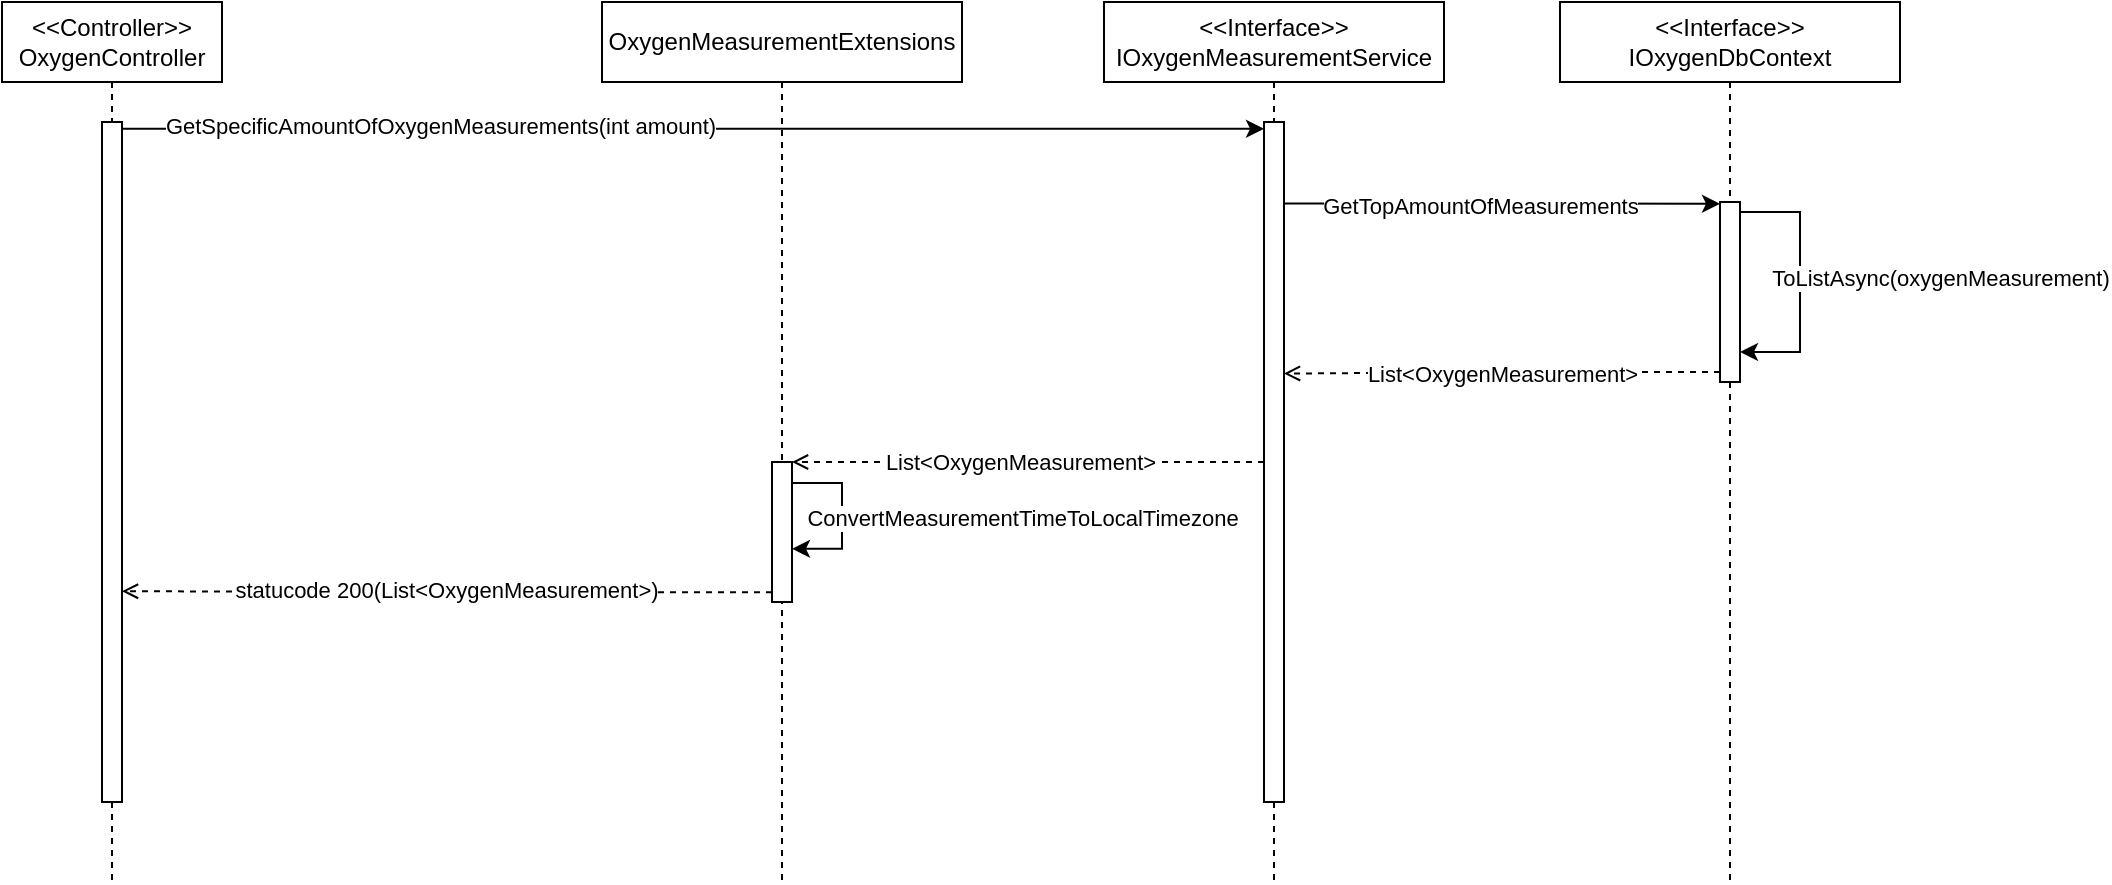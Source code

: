 <mxfile version="22.0.3" type="device">
  <diagram name="Page-1" id="2YBvvXClWsGukQMizWep">
    <mxGraphModel dx="1434" dy="836" grid="1" gridSize="10" guides="1" tooltips="1" connect="1" arrows="1" fold="1" page="1" pageScale="1" pageWidth="1100" pageHeight="850" math="0" shadow="0">
      <root>
        <mxCell id="0" />
        <mxCell id="1" parent="0" />
        <mxCell id="DqL5yy6cYdw88F6lOuRp-1" value="&amp;lt;&amp;lt;Controller&amp;gt;&amp;gt;&lt;br&gt;OxygenController" style="shape=umlLifeline;perimeter=lifelinePerimeter;whiteSpace=wrap;html=1;container=0;dropTarget=0;collapsible=0;recursiveResize=0;outlineConnect=0;portConstraint=eastwest;newEdgeStyle={&quot;edgeStyle&quot;:&quot;elbowEdgeStyle&quot;,&quot;elbow&quot;:&quot;vertical&quot;,&quot;curved&quot;:0,&quot;rounded&quot;:0};" vertex="1" parent="1">
          <mxGeometry x="20" y="200" width="110" height="440" as="geometry" />
        </mxCell>
        <mxCell id="DqL5yy6cYdw88F6lOuRp-2" value="" style="html=1;perimeter=orthogonalPerimeter;outlineConnect=0;targetShapes=umlLifeline;portConstraint=eastwest;newEdgeStyle={&quot;curved&quot;:0,&quot;rounded&quot;:0};points=[[0,0,0,0,0],[0,0.14,0,0,0],[0,0.25,0,0,0],[0,0.29,0,0,0],[0,0.43,0,0,0],[0,0.5,0,0,0],[0,0.57,0,0,0],[0,0.71,0,0,0],[0,0.75,0,0,0],[0,0.86,0,0,0],[0,1,0,0,0],[0.25,0,0,0,0],[0.25,1,0,0,0],[0.5,0,0,0,0],[0.5,1,0,0,0],[0.75,0,0,0,0],[0.75,1,0,0,0],[1,0,0,0,0],[1,0.01,0,0,0],[1,0.02,0,0,0],[1,0.03,0,0,0],[1,0.04,0,0,0],[1,0.05,0,0,0],[1,0.06,0,0,0],[1,0.07,0,0,0],[1,0.08,0,0,0],[1,0.09,0,0,0],[1,0.1,0,0,0],[1,0.11,0,0,0],[1,0.12,0,0,0],[1,0.13,0,0,0],[1,0.14,0,0,0],[1,0.15,0,0,0],[1,0.16,0,0,0],[1,0.17,0,0,0],[1,0.18,0,0,0],[1,0.19,0,0,0],[1,0.2,0,0,0],[1,0.21,0,0,0],[1,0.22,0,0,0],[1,0.23,0,0,0],[1,0.24,0,0,0],[1,0.25,0,0,0],[1,0.26,0,0,0],[1,0.27,0,0,0],[1,0.28,0,0,0],[1,0.29,0,0,0],[1,0.3,0,0,0],[1,0.31,0,0,0],[1,0.32,0,0,0],[1,0.33,0,0,0],[1,0.34,0,0,0],[1,0.35,0,0,0],[1,0.36,0,0,0],[1,0.37,0,0,0],[1,0.38,0,0,0],[1,0.39,0,0,0],[1,0.4,0,0,0],[1,0.41,0,0,0],[1,0.42,0,0,0],[1,0.43,0,0,0],[1,0.44,0,0,0],[1,0.45,0,0,0],[1,0.46,0,0,0],[1,0.47,0,0,0],[1,0.48,0,0,0],[1,0.49,0,0,0],[1,0.5,0,0,0],[1,0.51,0,0,0],[1,0.52,0,0,0],[1,0.53,0,0,0],[1,0.54,0,0,0],[1,0.55,0,0,0],[1,0.56,0,0,0],[1,0.57,0,0,0],[1,0.58,0,0,0],[1,0.59,0,0,0],[1,0.6,0,0,0],[1,0.61,0,0,0],[1,0.62,0,0,0],[1,0.63,0,0,0],[1,0.64,0,0,0],[1,0.65,0,0,0],[1,0.66,0,0,0],[1,0.67,0,0,0],[1,0.68,0,0,0],[1,0.69,0,0,0],[1,0.7,0,0,0],[1,0.71,0,0,0],[1,0.72,0,0,0],[1,0.73,0,0,0],[1,0.74,0,0,0],[1,0.75,0,0,0],[1,0.76,0,0,0],[1,0.77,0,0,0],[1,0.78,0,0,0],[1,0.79,0,0,0],[1,0.8,0,0,0],[1,0.81,0,0,0],[1,0.82,0,0,0],[1,0.83,0,0,0],[1,0.84,0,0,0],[1,0.85,0,0,0],[1,0.86,0,0,0],[1,0.87,0,0,0],[1,0.88,0,0,0],[1,0.89,0,0,0],[1,0.9,0,0,0],[1,0.91,0,0,0],[1,0.92,0,0,0],[1,0.93,0,0,0],[1,0.94,0,0,0],[1,0.95,0,0,0],[1,0.96,0,0,0],[1,0.97,0,0,0],[1,0.98,0,0,0],[1,0.99,0,0,0],[1,1,0,0,0]];" vertex="1" parent="DqL5yy6cYdw88F6lOuRp-1">
          <mxGeometry x="50" y="60" width="10" height="340" as="geometry" />
        </mxCell>
        <mxCell id="DqL5yy6cYdw88F6lOuRp-3" value="&amp;lt;&amp;lt;Interface&amp;gt;&amp;gt;&lt;br&gt;IOxygenMeasurementService" style="shape=umlLifeline;perimeter=lifelinePerimeter;whiteSpace=wrap;html=1;container=0;dropTarget=0;collapsible=0;recursiveResize=0;outlineConnect=0;portConstraint=eastwest;newEdgeStyle={&quot;edgeStyle&quot;:&quot;elbowEdgeStyle&quot;,&quot;elbow&quot;:&quot;vertical&quot;,&quot;curved&quot;:0,&quot;rounded&quot;:0};" vertex="1" parent="1">
          <mxGeometry x="571" y="200" width="170" height="440" as="geometry" />
        </mxCell>
        <mxCell id="DqL5yy6cYdw88F6lOuRp-4" value="" style="html=1;perimeter=orthogonalPerimeter;outlineConnect=0;targetShapes=umlLifeline;portConstraint=eastwest;newEdgeStyle={&quot;curved&quot;:0,&quot;rounded&quot;:0};points=[[0,0,0,0,0],[0,0.01,0,0,0],[0,0.02,0,0,0],[0,0.03,0,0,0],[0,0.04,0,0,0],[0,0.05,0,0,0],[0,0.06,0,0,0],[0,0.07,0,0,0],[0,0.08,0,0,0],[0,0.09,0,0,0],[0,0.1,0,0,0],[0,0.11,0,0,0],[0,0.12,0,0,0],[0,0.13,0,0,0],[0,0.14,0,0,0],[0,0.15,0,0,0],[0,0.16,0,0,0],[0,0.17,0,0,0],[0,0.18,0,0,0],[0,0.19,0,0,0],[0,0.2,0,0,0],[0,0.21,0,0,0],[0,0.22,0,0,0],[0,0.23,0,0,0],[0,0.24,0,0,0],[0,0.25,0,0,0],[0,0.26,0,0,0],[0,0.27,0,0,0],[0,0.28,0,0,0],[0,0.29,0,0,0],[0,0.3,0,0,0],[0,0.31,0,0,0],[0,0.32,0,0,0],[0,0.33,0,0,0],[0,0.34,0,0,0],[0,0.35,0,0,0],[0,0.36,0,0,0],[0,0.37,0,0,0],[0,0.38,0,0,0],[0,0.39,0,0,0],[0,0.4,0,0,0],[0,0.41,0,0,0],[0,0.42,0,0,0],[0,0.43,0,0,0],[0,0.44,0,0,0],[0,0.45,0,0,0],[0,0.46,0,0,0],[0,0.47,0,0,0],[0,0.48,0,0,0],[0,0.49,0,0,0],[0,0.5,0,0,0],[0,0.51,0,0,0],[0,0.52,0,0,0],[0,0.53,0,0,0],[0,0.54,0,0,0],[0,0.55,0,0,0],[0,0.56,0,0,0],[0,0.57,0,0,0],[0,0.58,0,0,0],[0,0.59,0,0,0],[0,0.6,0,0,0],[0,0.61,0,0,0],[0,0.62,0,0,0],[0,0.63,0,0,0],[0,0.64,0,0,0],[0,0.65,0,0,0],[0,0.66,0,0,0],[0,0.67,0,0,0],[0,0.68,0,0,0],[0,0.69,0,0,0],[0,0.7,0,0,0],[0,0.71,0,0,0],[0,0.72,0,0,0],[0,0.73,0,0,0],[0,0.74,0,0,0],[0,0.75,0,0,0],[0,0.76,0,0,0],[0,0.77,0,0,0],[0,0.78,0,0,0],[0,0.79,0,0,0],[0,0.8,0,0,0],[0,0.81,0,0,0],[0,0.82,0,0,0],[0,0.83,0,0,0],[0,0.84,0,0,0],[0,0.85,0,0,0],[0,0.86,0,0,0],[0,0.87,0,0,0],[0,0.88,0,0,0],[0,0.89,0,0,0],[0,0.9,0,0,0],[0,0.91,0,0,0],[0,0.92,0,0,0],[0,0.93,0,0,0],[0,0.94,0,0,0],[0,0.95,0,0,0],[0,0.96,0,0,0],[0,0.97,0,0,0],[0,0.98,0,0,0],[0,0.99,0,0,0],[0,1,0,0,0],[0.25,0,0,0,0],[0.25,1,0,0,0],[0.5,0,0,0,0],[0.5,1,0,0,0],[0.75,0,0,0,0],[0.75,1,0,0,0],[1,0,0,0,0],[1,0.01,0,0,0],[1,0.02,0,0,0],[1,0.03,0,0,0],[1,0.04,0,0,0],[1,0.05,0,0,0],[1,0.06,0,0,0],[1,0.07,0,0,0],[1,0.08,0,0,0],[1,0.09,0,0,0],[1,0.1,0,0,0],[1,0.11,0,0,0],[1,0.12,0,0,0],[1,0.13,0,0,0],[1,0.14,0,0,0],[1,0.15,0,0,0],[1,0.16,0,0,0],[1,0.17,0,0,0],[1,0.18,0,0,0],[1,0.19,0,0,0],[1,0.2,0,0,0],[1,0.21,0,0,0],[1,0.22,0,0,0],[1,0.23,0,0,0],[1,0.24,0,0,0],[1,0.25,0,0,0],[1,0.26,0,0,0],[1,0.27,0,0,0],[1,0.28,0,0,0],[1,0.29,0,0,0],[1,0.3,0,0,0],[1,0.31,0,0,0],[1,0.32,0,0,0],[1,0.33,0,0,0],[1,0.34,0,0,0],[1,0.35,0,0,0],[1,0.36,0,0,0],[1,0.37,0,0,0],[1,0.38,0,0,0],[1,0.39,0,0,0],[1,0.4,0,0,0],[1,0.41,0,0,0],[1,0.42,0,0,0],[1,0.43,0,0,0],[1,0.44,0,0,0],[1,0.45,0,0,0],[1,0.46,0,0,0],[1,0.47,0,0,0],[1,0.48,0,0,0],[1,0.49,0,0,0],[1,0.5,0,0,0],[1,0.51,0,0,0],[1,0.52,0,0,0],[1,0.53,0,0,0],[1,0.54,0,0,0],[1,0.55,0,0,0],[1,0.56,0,0,0],[1,0.57,0,0,0],[1,0.58,0,0,0],[1,0.59,0,0,0],[1,0.6,0,0,0],[1,0.61,0,0,0],[1,0.62,0,0,0],[1,0.63,0,0,0],[1,0.64,0,0,0],[1,0.65,0,0,0],[1,0.66,0,0,0],[1,0.67,0,0,0],[1,0.68,0,0,0],[1,0.69,0,0,0],[1,0.7,0,0,0],[1,0.71,0,0,0],[1,0.72,0,0,0],[1,0.73,0,0,0],[1,0.74,0,0,0],[1,0.75,0,0,0],[1,0.76,0,0,0],[1,0.77,0,0,0],[1,0.78,0,0,0],[1,0.79,0,0,0],[1,0.8,0,0,0],[1,0.81,0,0,0],[1,0.82,0,0,0],[1,0.83,0,0,0],[1,0.84,0,0,0],[1,0.85,0,0,0],[1,0.86,0,0,0],[1,0.87,0,0,0],[1,0.88,0,0,0],[1,0.89,0,0,0],[1,0.9,0,0,0],[1,0.91,0,0,0],[1,0.92,0,0,0],[1,0.93,0,0,0],[1,0.94,0,0,0],[1,0.95,0,0,0],[1,0.96,0,0,0],[1,0.97,0,0,0],[1,0.98,0,0,0],[1,0.99,0,0,0],[1,1,0,0,0]];" vertex="1" parent="DqL5yy6cYdw88F6lOuRp-3">
          <mxGeometry x="80" y="60" width="10" height="340" as="geometry" />
        </mxCell>
        <mxCell id="DqL5yy6cYdw88F6lOuRp-5" value="&amp;lt;&amp;lt;Interface&amp;gt;&amp;gt;&lt;br&gt;IOxygenDbContext" style="shape=umlLifeline;perimeter=lifelinePerimeter;whiteSpace=wrap;html=1;container=0;dropTarget=0;collapsible=0;recursiveResize=0;outlineConnect=0;portConstraint=eastwest;newEdgeStyle={&quot;edgeStyle&quot;:&quot;elbowEdgeStyle&quot;,&quot;elbow&quot;:&quot;vertical&quot;,&quot;curved&quot;:0,&quot;rounded&quot;:0};" vertex="1" parent="1">
          <mxGeometry x="799" y="200" width="170" height="440" as="geometry" />
        </mxCell>
        <mxCell id="DqL5yy6cYdw88F6lOuRp-6" value="" style="html=1;points=[[0,0,0,0,5],[0,0.01,0,0,0],[0,0.02,0,0,0],[0,0.03,0,0,0],[0,0.04,0,0,0],[0,0.05,0,0,0],[0,0.06,0,0,0],[0,0.07,0,0,0],[0,0.08,0,0,0],[0,0.09,0,0,0],[0,0.1,0,0,0],[0,0.11,0,0,0],[0,0.12,0,0,0],[0,0.13,0,0,0],[0,0.14,0,0,0],[0,0.15,0,0,0],[0,0.16,0,0,0],[0,0.17,0,0,0],[0,0.18,0,0,0],[0,0.19,0,0,0],[0,0.2,0,0,0],[0,0.21,0,0,0],[0,0.22,0,0,0],[0,0.23,0,0,0],[0,0.24,0,0,0],[0,0.25,0,0,0],[0,0.26,0,0,0],[0,0.27,0,0,0],[0,0.28,0,0,0],[0,0.29,0,0,0],[0,0.3,0,0,0],[0,0.31,0,0,0],[0,0.32,0,0,0],[0,0.33,0,0,0],[0,0.34,0,0,0],[0,0.35,0,0,0],[0,0.36,0,0,0],[0,0.37,0,0,0],[0,0.38,0,0,0],[0,0.39,0,0,0],[0,0.4,0,0,0],[0,0.41,0,0,0],[0,0.42,0,0,0],[0,0.43,0,0,0],[0,0.44,0,0,0],[0,0.45,0,0,0],[0,0.46,0,0,0],[0,0.47,0,0,0],[0,0.48,0,0,0],[0,0.49,0,0,0],[0,0.5,0,0,0],[0,0.51,0,0,0],[0,0.52,0,0,0],[0,0.53,0,0,0],[0,0.54,0,0,0],[0,0.55,0,0,0],[0,0.56,0,0,0],[0,0.57,0,0,0],[0,0.58,0,0,0],[0,0.59,0,0,0],[0,0.6,0,0,0],[0,0.61,0,0,0],[0,0.62,0,0,0],[0,0.63,0,0,0],[0,0.64,0,0,0],[0,0.65,0,0,0],[0,0.66,0,0,0],[0,0.67,0,0,0],[0,0.68,0,0,0],[0,0.69,0,0,0],[0,0.7,0,0,0],[0,0.71,0,0,0],[0,0.72,0,0,0],[0,0.73,0,0,0],[0,0.74,0,0,0],[0,0.75,0,0,0],[0,0.76,0,0,0],[0,0.77,0,0,0],[0,0.78,0,0,0],[0,0.79,0,0,0],[0,0.8,0,0,0],[0,0.81,0,0,0],[0,0.82,0,0,0],[0,0.83,0,0,0],[0,0.84,0,0,0],[0,0.85,0,0,0],[0,0.86,0,0,0],[0,0.87,0,0,0],[0,0.88,0,0,0],[0,0.89,0,0,0],[0,0.9,0,0,0],[0,0.91,0,0,0],[0,0.92,0,0,0],[0,0.93,0,0,0],[0,0.94,0,0,0],[0,0.95,0,0,0],[0,0.96,0,0,0],[0,0.97,0,0,0],[0,0.98,0,0,0],[0,0.99,0,0,0],[0,1,0,0,-5],[1,0,0,0,5],[1,0.01,0,0,0],[1,0.02,0,0,0],[1,0.03,0,0,0],[1,0.04,0,0,0],[1,0.05,0,0,0],[1,0.06,0,0,0],[1,0.07,0,0,0],[1,0.08,0,0,0],[1,0.09,0,0,0],[1,0.1,0,0,0],[1,0.11,0,0,0],[1,0.12,0,0,0],[1,0.13,0,0,0],[1,0.14,0,0,0],[1,0.15,0,0,0],[1,0.16,0,0,0],[1,0.17,0,0,0],[1,0.18,0,0,0],[1,0.19,0,0,0],[1,0.2,0,0,0],[1,0.21,0,0,0],[1,0.22,0,0,0],[1,0.23,0,0,0],[1,0.24,0,0,0],[1,0.25,0,0,0],[1,0.26,0,0,0],[1,0.27,0,0,0],[1,0.28,0,0,0],[1,0.29,0,0,0],[1,0.3,0,0,0],[1,0.31,0,0,0],[1,0.32,0,0,0],[1,0.33,0,0,0],[1,0.34,0,0,0],[1,0.35,0,0,0],[1,0.36,0,0,0],[1,0.37,0,0,0],[1,0.38,0,0,0],[1,0.39,0,0,0],[1,0.4,0,0,0],[1,0.41,0,0,0],[1,0.42,0,0,0],[1,0.43,0,0,0],[1,0.44,0,0,0],[1,0.45,0,0,0],[1,0.46,0,0,0],[1,0.47,0,0,0],[1,0.48,0,0,0],[1,0.49,0,0,0],[1,0.5,0,0,0],[1,0.51,0,0,0],[1,0.52,0,0,0],[1,0.53,0,0,0],[1,0.54,0,0,0],[1,0.55,0,0,0],[1,0.56,0,0,0],[1,0.57,0,0,0],[1,0.58,0,0,0],[1,0.59,0,0,0],[1,0.6,0,0,0],[1,0.61,0,0,0],[1,0.62,0,0,0],[1,0.63,0,0,0],[1,0.64,0,0,0],[1,0.65,0,0,0],[1,0.66,0,0,0],[1,0.67,0,0,0],[1,0.68,0,0,0],[1,0.69,0,0,0],[1,0.7,0,0,0],[1,0.71,0,0,0],[1,0.72,0,0,0],[1,0.73,0,0,0],[1,0.74,0,0,0],[1,0.75,0,0,0],[1,0.76,0,0,0],[1,0.77,0,0,0],[1,0.78,0,0,0],[1,0.79,0,0,0],[1,0.8,0,0,0],[1,0.81,0,0,0],[1,0.82,0,0,0],[1,0.83,0,0,0],[1,0.84,0,0,0],[1,0.85,0,0,0],[1,0.86,0,0,0],[1,0.87,0,0,0],[1,0.88,0,0,0],[1,0.89,0,0,0],[1,0.9,0,0,0],[1,0.91,0,0,0],[1,0.92,0,0,0],[1,0.93,0,0,0],[1,0.94,0,0,0],[1,0.95,0,0,0],[1,0.96,0,0,0],[1,0.97,0,0,0],[1,0.98,0,0,0],[1,0.99,0,0,0],[1,1,0,0,-5]];perimeter=orthogonalPerimeter;outlineConnect=0;targetShapes=umlLifeline;portConstraint=eastwest;newEdgeStyle={&quot;curved&quot;:0,&quot;rounded&quot;:0};" vertex="1" parent="DqL5yy6cYdw88F6lOuRp-5">
          <mxGeometry x="80" y="100" width="10" height="90" as="geometry" />
        </mxCell>
        <mxCell id="DqL5yy6cYdw88F6lOuRp-7" style="edgeStyle=orthogonalEdgeStyle;rounded=0;orthogonalLoop=1;jettySize=auto;html=1;curved=0;exitX=1;exitY=0;exitDx=0;exitDy=5;exitPerimeter=0;" edge="1" parent="DqL5yy6cYdw88F6lOuRp-5" source="DqL5yy6cYdw88F6lOuRp-6" target="DqL5yy6cYdw88F6lOuRp-6">
          <mxGeometry relative="1" as="geometry">
            <Array as="points">
              <mxPoint x="120" y="105" />
              <mxPoint x="120" y="175" />
            </Array>
          </mxGeometry>
        </mxCell>
        <mxCell id="DqL5yy6cYdw88F6lOuRp-8" value="ToListAsync(oxygenMeasurement)" style="edgeLabel;html=1;align=center;verticalAlign=middle;resizable=0;points=[];" vertex="1" connectable="0" parent="DqL5yy6cYdw88F6lOuRp-7">
          <mxGeometry x="-0.031" y="-3" relative="1" as="geometry">
            <mxPoint x="73" as="offset" />
          </mxGeometry>
        </mxCell>
        <mxCell id="DqL5yy6cYdw88F6lOuRp-9" style="edgeStyle=orthogonalEdgeStyle;rounded=0;orthogonalLoop=1;jettySize=auto;html=1;curved=0;exitX=1;exitY=0.12;exitDx=0;exitDy=0;exitPerimeter=0;entryX=0;entryY=0.01;entryDx=0;entryDy=0;entryPerimeter=0;" edge="1" parent="1" source="DqL5yy6cYdw88F6lOuRp-4" target="DqL5yy6cYdw88F6lOuRp-6">
          <mxGeometry relative="1" as="geometry">
            <mxPoint x="800" y="360" as="targetPoint" />
            <mxPoint x="700" y="305" as="sourcePoint" />
            <Array as="points">
              <mxPoint x="801" y="301" />
              <mxPoint x="900" y="301" />
            </Array>
          </mxGeometry>
        </mxCell>
        <mxCell id="DqL5yy6cYdw88F6lOuRp-10" value="GetTopAmountOfMeasurements" style="edgeLabel;html=1;align=center;verticalAlign=middle;resizable=0;points=[];" vertex="1" connectable="0" parent="DqL5yy6cYdw88F6lOuRp-9">
          <mxGeometry x="-0.104" y="-1" relative="1" as="geometry">
            <mxPoint as="offset" />
          </mxGeometry>
        </mxCell>
        <mxCell id="DqL5yy6cYdw88F6lOuRp-11" style="edgeStyle=orthogonalEdgeStyle;rounded=0;orthogonalLoop=1;jettySize=auto;html=1;curved=0;entryX=1;entryY=0.37;entryDx=0;entryDy=0;entryPerimeter=0;exitX=0;exitY=1;exitDx=0;exitDy=-5;exitPerimeter=0;endArrow=open;endFill=0;dashed=1;" edge="1" parent="1" source="DqL5yy6cYdw88F6lOuRp-6" target="DqL5yy6cYdw88F6lOuRp-4">
          <mxGeometry relative="1" as="geometry">
            <mxPoint x="700" y="375" as="targetPoint" />
          </mxGeometry>
        </mxCell>
        <mxCell id="DqL5yy6cYdw88F6lOuRp-12" value="List&amp;lt;OxygenMeasurement&amp;gt;" style="edgeLabel;html=1;align=center;verticalAlign=middle;resizable=0;points=[];" vertex="1" connectable="0" parent="DqL5yy6cYdw88F6lOuRp-11">
          <mxGeometry x="0.128" relative="1" as="geometry">
            <mxPoint x="13" as="offset" />
          </mxGeometry>
        </mxCell>
        <mxCell id="DqL5yy6cYdw88F6lOuRp-13" value="OxygenMeasurementExtensions" style="shape=umlLifeline;perimeter=lifelinePerimeter;whiteSpace=wrap;html=1;container=0;dropTarget=0;collapsible=0;recursiveResize=0;outlineConnect=0;portConstraint=eastwest;newEdgeStyle={&quot;edgeStyle&quot;:&quot;elbowEdgeStyle&quot;,&quot;elbow&quot;:&quot;vertical&quot;,&quot;curved&quot;:0,&quot;rounded&quot;:0};" vertex="1" parent="1">
          <mxGeometry x="320" y="200" width="180" height="440" as="geometry" />
        </mxCell>
        <mxCell id="DqL5yy6cYdw88F6lOuRp-14" value="" style="html=1;perimeter=orthogonalPerimeter;outlineConnect=0;targetShapes=umlLifeline;portConstraint=eastwest;newEdgeStyle={&quot;curved&quot;:0,&quot;rounded&quot;:0};points=[[0,0,0,0,0],[0,0.01,0,0,0],[0,0.02,0,0,0],[0,0.03,0,0,0],[0,0.04,0,0,0],[0,0.05,0,0,0],[0,0.06,0,0,0],[0,0.07,0,0,0],[0,0.08,0,0,0],[0,0.09,0,0,0],[0,0.1,0,0,0],[0,0.11,0,0,0],[0,0.12,0,0,0],[0,0.13,0,0,0],[0,0.14,0,0,0],[0,0.15,0,0,0],[0,0.16,0,0,0],[0,0.17,0,0,0],[0,0.18,0,0,0],[0,0.19,0,0,0],[0,0.2,0,0,0],[0,0.21,0,0,0],[0,0.22,0,0,0],[0,0.23,0,0,0],[0,0.24,0,0,0],[0,0.25,0,0,0],[0,0.26,0,0,0],[0,0.27,0,0,0],[0,0.28,0,0,0],[0,0.29,0,0,0],[0,0.3,0,0,0],[0,0.31,0,0,0],[0,0.32,0,0,0],[0,0.33,0,0,0],[0,0.34,0,0,0],[0,0.35,0,0,0],[0,0.36,0,0,0],[0,0.37,0,0,0],[0,0.38,0,0,0],[0,0.39,0,0,0],[0,0.4,0,0,0],[0,0.41,0,0,0],[0,0.42,0,0,0],[0,0.43,0,0,0],[0,0.44,0,0,0],[0,0.45,0,0,0],[0,0.46,0,0,0],[0,0.47,0,0,0],[0,0.48,0,0,0],[0,0.49,0,0,0],[0,0.5,0,0,0],[0,0.51,0,0,0],[0,0.52,0,0,0],[0,0.53,0,0,0],[0,0.54,0,0,0],[0,0.55,0,0,0],[0,0.56,0,0,0],[0,0.57,0,0,0],[0,0.58,0,0,0],[0,0.59,0,0,0],[0,0.6,0,0,0],[0,0.61,0,0,0],[0,0.62,0,0,0],[0,0.63,0,0,0],[0,0.64,0,0,0],[0,0.65,0,0,0],[0,0.66,0,0,0],[0,0.67,0,0,0],[0,0.68,0,0,0],[0,0.69,0,0,0],[0,0.7,0,0,0],[0,0.71,0,0,0],[0,0.72,0,0,0],[0,0.73,0,0,0],[0,0.74,0,0,0],[0,0.75,0,0,0],[0,0.76,0,0,0],[0,0.77,0,0,0],[0,0.78,0,0,0],[0,0.79,0,0,0],[0,0.8,0,0,0],[0,0.81,0,0,0],[0,0.82,0,0,0],[0,0.83,0,0,0],[0,0.84,0,0,0],[0,0.85,0,0,0],[0,0.86,0,0,0],[0,0.87,0,0,0],[0,0.88,0,0,0],[0,0.89,0,0,0],[0,0.9,0,0,0],[0,0.91,0,0,0],[0,0.92,0,0,0],[0,0.93,0,0,0],[0,0.94,0,0,0],[0,0.95,0,0,0],[0,0.96,0,0,0],[0,0.97,0,0,0],[0,0.98,0,0,0],[0,0.99,0,0,0],[0,1,0,0,0],[0.25,0,0,0,0],[0.25,1,0,0,0],[0.5,0,0,0,0],[0.5,1,0,0,0],[0.75,0,0,0,0],[0.75,1,0,0,0],[1,0,0,0,0],[1,0.08,0,0,0],[1,0.15,0,0,0],[1,0.23,0,0,0],[1,0.25,0,0,0],[1,0.31,0,0,0],[1,0.38,0,0,0],[1,0.46,0,0,0],[1,0.5,0,0,0],[1,0.54,0,0,0],[1,0.62,0,0,0],[1,0.69,0,0,0],[1,0.75,0,0,0],[1,0.77,0,0,0],[1,0.85,0,0,0],[1,0.92,0,0,0],[1,1,0,0,0]];" vertex="1" parent="DqL5yy6cYdw88F6lOuRp-13">
          <mxGeometry x="85" y="230" width="10" height="70" as="geometry" />
        </mxCell>
        <mxCell id="DqL5yy6cYdw88F6lOuRp-15" style="rounded=0;orthogonalLoop=1;jettySize=auto;html=1;exitX=1;exitY=0.15;exitDx=0;exitDy=0;exitPerimeter=0;entryX=1;entryY=0.62;entryDx=0;entryDy=0;entryPerimeter=0;edgeStyle=orthogonalEdgeStyle;" edge="1" parent="DqL5yy6cYdw88F6lOuRp-13" source="DqL5yy6cYdw88F6lOuRp-14" target="DqL5yy6cYdw88F6lOuRp-14">
          <mxGeometry relative="1" as="geometry">
            <Array as="points">
              <mxPoint x="120" y="240" />
              <mxPoint x="120" y="273" />
            </Array>
          </mxGeometry>
        </mxCell>
        <mxCell id="DqL5yy6cYdw88F6lOuRp-16" value="ConvertMeasurementTimeToLocalTimezone" style="edgeLabel;html=1;align=center;verticalAlign=middle;resizable=0;points=[];" vertex="1" connectable="0" parent="DqL5yy6cYdw88F6lOuRp-15">
          <mxGeometry x="-0.035" relative="1" as="geometry">
            <mxPoint x="90" y="2" as="offset" />
          </mxGeometry>
        </mxCell>
        <mxCell id="DqL5yy6cYdw88F6lOuRp-17" style="edgeStyle=orthogonalEdgeStyle;rounded=0;orthogonalLoop=1;jettySize=auto;html=1;curved=0;exitX=0;exitY=0.5;exitDx=0;exitDy=0;exitPerimeter=0;entryX=1;entryY=0;entryDx=0;entryDy=0;entryPerimeter=0;dashed=1;endArrow=open;endFill=0;" edge="1" parent="1" source="DqL5yy6cYdw88F6lOuRp-4" target="DqL5yy6cYdw88F6lOuRp-14">
          <mxGeometry relative="1" as="geometry">
            <Array as="points">
              <mxPoint x="560" y="430" />
              <mxPoint x="560" y="430" />
            </Array>
          </mxGeometry>
        </mxCell>
        <mxCell id="DqL5yy6cYdw88F6lOuRp-18" value="List&amp;lt;OxygenMeasurement&amp;gt;" style="edgeLabel;html=1;align=center;verticalAlign=middle;resizable=0;points=[];" vertex="1" connectable="0" parent="DqL5yy6cYdw88F6lOuRp-17">
          <mxGeometry x="0.113" y="-1" relative="1" as="geometry">
            <mxPoint x="9" y="1" as="offset" />
          </mxGeometry>
        </mxCell>
        <mxCell id="DqL5yy6cYdw88F6lOuRp-19" style="edgeStyle=orthogonalEdgeStyle;rounded=0;orthogonalLoop=1;jettySize=auto;html=1;curved=0;entryX=1;entryY=0.69;entryDx=0;entryDy=0;entryPerimeter=0;endArrow=open;endFill=0;dashed=1;exitX=0;exitY=0.93;exitDx=0;exitDy=0;exitPerimeter=0;" edge="1" parent="1" source="DqL5yy6cYdw88F6lOuRp-14" target="DqL5yy6cYdw88F6lOuRp-2">
          <mxGeometry relative="1" as="geometry">
            <mxPoint x="360" y="480" as="sourcePoint" />
          </mxGeometry>
        </mxCell>
        <mxCell id="DqL5yy6cYdw88F6lOuRp-20" value="statucode 200(List&amp;lt;OxygenMeasurement&amp;gt;)" style="edgeLabel;html=1;align=center;verticalAlign=middle;resizable=0;points=[];" vertex="1" connectable="0" parent="DqL5yy6cYdw88F6lOuRp-19">
          <mxGeometry x="0.125" y="-2" relative="1" as="geometry">
            <mxPoint x="19" y="1" as="offset" />
          </mxGeometry>
        </mxCell>
        <mxCell id="DqL5yy6cYdw88F6lOuRp-21" style="edgeStyle=orthogonalEdgeStyle;rounded=0;orthogonalLoop=1;jettySize=auto;html=1;curved=0;exitX=1;exitY=0.01;exitDx=0;exitDy=0;exitPerimeter=0;entryX=0;entryY=0.01;entryDx=0;entryDy=0;entryPerimeter=0;" edge="1" parent="1" source="DqL5yy6cYdw88F6lOuRp-2" target="DqL5yy6cYdw88F6lOuRp-4">
          <mxGeometry relative="1" as="geometry">
            <mxPoint x="570" y="265" as="targetPoint" />
          </mxGeometry>
        </mxCell>
        <mxCell id="DqL5yy6cYdw88F6lOuRp-22" value="GetSpecificAmountOfOxygenMeasurements(int amount)" style="edgeLabel;html=1;align=center;verticalAlign=middle;resizable=0;points=[];" vertex="1" connectable="0" parent="DqL5yy6cYdw88F6lOuRp-21">
          <mxGeometry x="-0.033" y="2" relative="1" as="geometry">
            <mxPoint x="-117" as="offset" />
          </mxGeometry>
        </mxCell>
      </root>
    </mxGraphModel>
  </diagram>
</mxfile>
